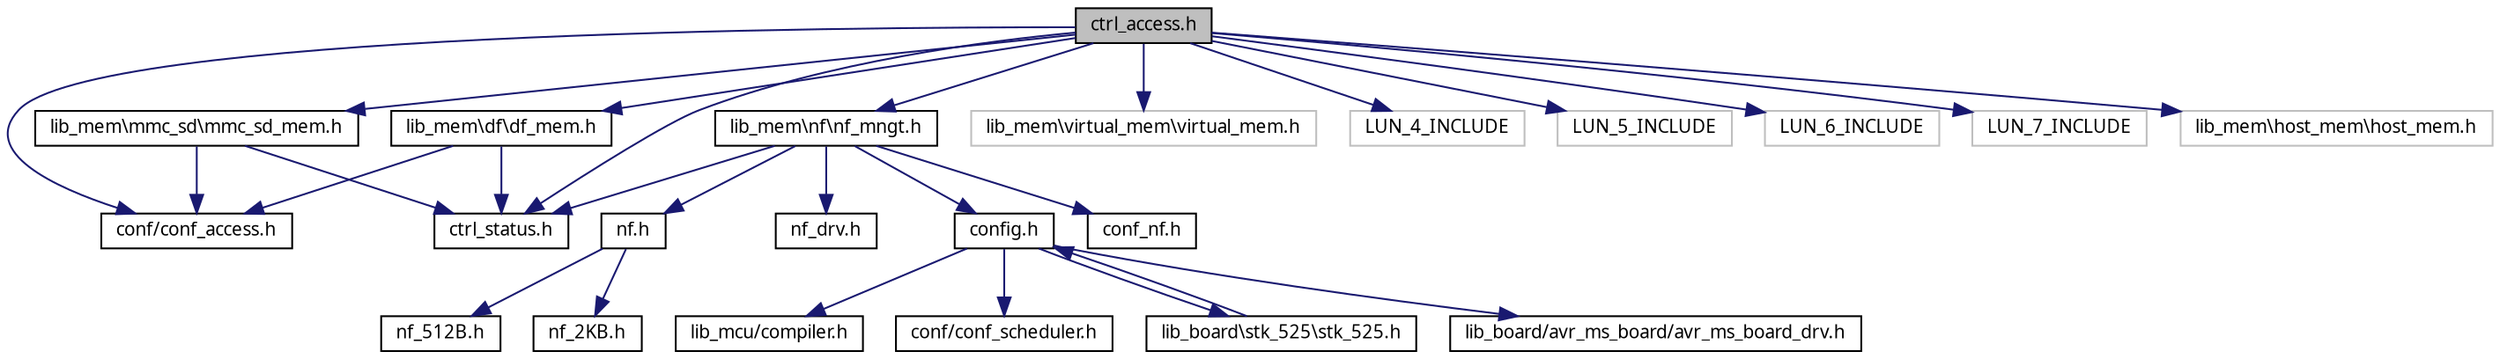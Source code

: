 digraph G
{
  edge [fontname="FreeSans.ttf",fontsize=10,labelfontname="FreeSans.ttf",labelfontsize=10];
  node [fontname="FreeSans.ttf",fontsize=10,shape=record];
  Node1 [label="ctrl_access.h",height=0.2,width=0.4,color="black", fillcolor="grey75", style="filled" fontcolor="black"];
  Node1 -> Node2 [color="midnightblue",fontsize=10,style="solid",fontname="FreeSans.ttf"];
  Node2 [label="conf/conf_access.h",height=0.2,width=0.4,color="black", fillcolor="white", style="filled",URL="$a00033.html"];
  Node1 -> Node3 [color="midnightblue",fontsize=10,style="solid",fontname="FreeSans.ttf"];
  Node3 [label="ctrl_status.h",height=0.2,width=0.4,color="black", fillcolor="white", style="filled",URL="$a00042.html"];
  Node1 -> Node4 [color="midnightblue",fontsize=10,style="solid",fontname="FreeSans.ttf"];
  Node4 [label="lib_mem\\virtual_mem\\virtual_mem.h",height=0.2,width=0.4,color="grey75", fillcolor="white", style="filled"];
  Node1 -> Node5 [color="midnightblue",fontsize=10,style="solid",fontname="FreeSans.ttf"];
  Node5 [label="lib_mem\\nf\\nf_mngt.h",height=0.2,width=0.4,color="black", fillcolor="white", style="filled",URL="$a00063.html"];
  Node5 -> Node6 [color="midnightblue",fontsize=10,style="solid",fontname="FreeSans.ttf"];
  Node6 [label="config.h",height=0.2,width=0.4,color="black", fillcolor="white", style="filled",URL="$a00039.html"];
  Node6 -> Node7 [color="midnightblue",fontsize=10,style="solid",fontname="FreeSans.ttf"];
  Node7 [label="lib_mcu/compiler.h",height=0.2,width=0.4,color="black", fillcolor="white", style="filled",URL="$a00032.html"];
  Node6 -> Node8 [color="midnightblue",fontsize=10,style="solid",fontname="FreeSans.ttf"];
  Node8 [label="conf/conf_scheduler.h",height=0.2,width=0.4,color="black", fillcolor="white", style="filled",URL="$a00036.html"];
  Node6 -> Node9 [color="midnightblue",fontsize=10,style="solid",fontname="FreeSans.ttf"];
  Node9 [label="lib_board\\stk_525\\stk_525.h",height=0.2,width=0.4,color="black", fillcolor="white", style="filled",URL="$a00073.html"];
  Node9 -> Node6 [color="midnightblue",fontsize=10,style="solid",fontname="FreeSans.ttf"];
  Node6 -> Node10 [color="midnightblue",fontsize=10,style="solid",fontname="FreeSans.ttf"];
  Node10 [label="lib_board/avr_ms_board/avr_ms_board_drv.h",height=0.2,width=0.4,color="black", fillcolor="white", style="filled",URL="$a00029.html"];
  Node5 -> Node11 [color="midnightblue",fontsize=10,style="solid",fontname="FreeSans.ttf"];
  Node11 [label="conf_nf.h",height=0.2,width=0.4,color="black", fillcolor="white", style="filled",URL="$a00035.html"];
  Node5 -> Node12 [color="midnightblue",fontsize=10,style="solid",fontname="FreeSans.ttf"];
  Node12 [label="nf.h",height=0.2,width=0.4,color="black", fillcolor="white", style="filled",URL="$a00057.html"];
  Node12 -> Node13 [color="midnightblue",fontsize=10,style="solid",fontname="FreeSans.ttf"];
  Node13 [label="nf_512B.h",height=0.2,width=0.4,color="black", fillcolor="white", style="filled",URL="$a00059.html"];
  Node12 -> Node14 [color="midnightblue",fontsize=10,style="solid",fontname="FreeSans.ttf"];
  Node14 [label="nf_2KB.h",height=0.2,width=0.4,color="black", fillcolor="white", style="filled",URL="$a00058.html"];
  Node5 -> Node3 [color="midnightblue",fontsize=10,style="solid",fontname="FreeSans.ttf"];
  Node5 -> Node15 [color="midnightblue",fontsize=10,style="solid",fontname="FreeSans.ttf"];
  Node15 [label="nf_drv.h",height=0.2,width=0.4,color="black", fillcolor="white", style="filled",URL="$a00061.html"];
  Node1 -> Node16 [color="midnightblue",fontsize=10,style="solid",fontname="FreeSans.ttf"];
  Node16 [label="lib_mem\\df\\df_mem.h",height=0.2,width=0.4,color="black", fillcolor="white", style="filled",URL="$a00048.html"];
  Node16 -> Node2 [color="midnightblue",fontsize=10,style="solid",fontname="FreeSans.ttf"];
  Node16 -> Node3 [color="midnightblue",fontsize=10,style="solid",fontname="FreeSans.ttf"];
  Node1 -> Node17 [color="midnightblue",fontsize=10,style="solid",fontname="FreeSans.ttf"];
  Node17 [label="lib_mem\\mmc_sd\\mmc_sd_mem.h",height=0.2,width=0.4,color="black", fillcolor="white", style="filled",URL="$a00056.html"];
  Node17 -> Node2 [color="midnightblue",fontsize=10,style="solid",fontname="FreeSans.ttf"];
  Node17 -> Node3 [color="midnightblue",fontsize=10,style="solid",fontname="FreeSans.ttf"];
  Node1 -> Node18 [color="midnightblue",fontsize=10,style="solid",fontname="FreeSans.ttf"];
  Node18 [label="LUN_4_INCLUDE",height=0.2,width=0.4,color="grey75", fillcolor="white", style="filled"];
  Node1 -> Node19 [color="midnightblue",fontsize=10,style="solid",fontname="FreeSans.ttf"];
  Node19 [label="LUN_5_INCLUDE",height=0.2,width=0.4,color="grey75", fillcolor="white", style="filled"];
  Node1 -> Node20 [color="midnightblue",fontsize=10,style="solid",fontname="FreeSans.ttf"];
  Node20 [label="LUN_6_INCLUDE",height=0.2,width=0.4,color="grey75", fillcolor="white", style="filled"];
  Node1 -> Node21 [color="midnightblue",fontsize=10,style="solid",fontname="FreeSans.ttf"];
  Node21 [label="LUN_7_INCLUDE",height=0.2,width=0.4,color="grey75", fillcolor="white", style="filled"];
  Node1 -> Node22 [color="midnightblue",fontsize=10,style="solid",fontname="FreeSans.ttf"];
  Node22 [label="lib_mem\\host_mem\\host_mem.h",height=0.2,width=0.4,color="grey75", fillcolor="white", style="filled"];
}
